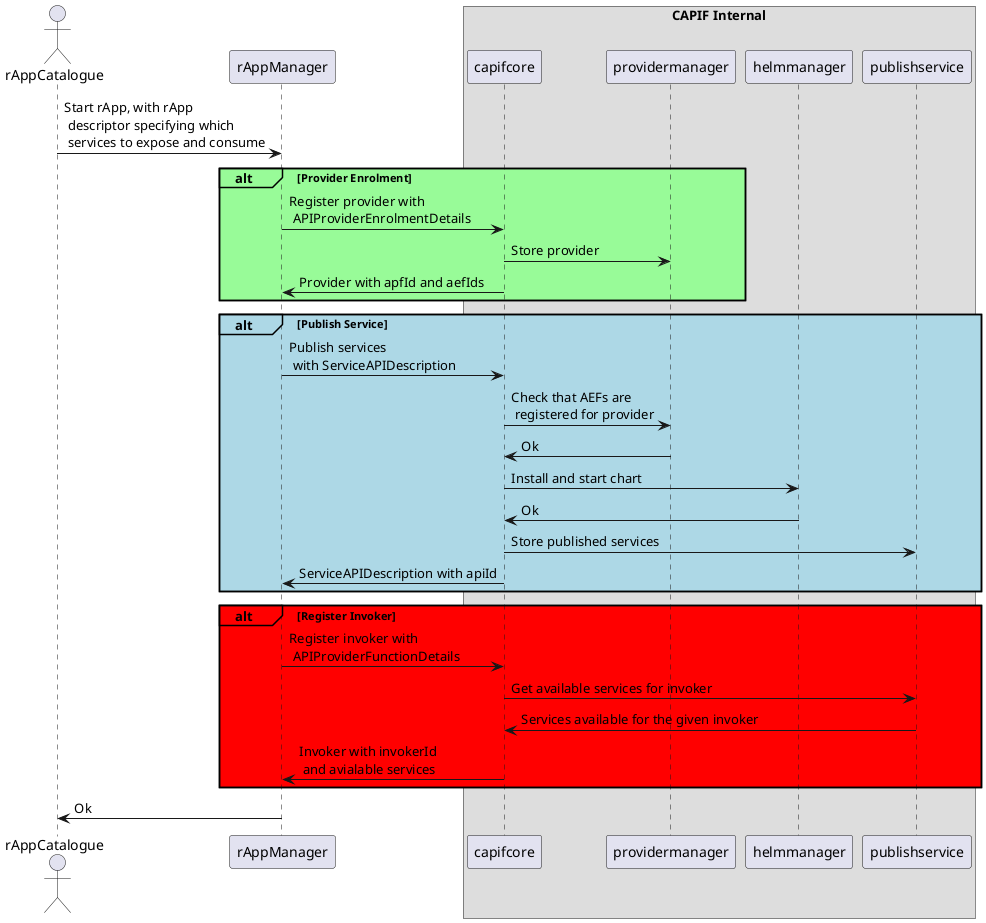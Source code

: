 @startuml Register Provider
actor rAppCatalogue
participant rAppManager
box "CAPIF Internal"
participant capifcore
participant providermanager
participant helmmanager
participant publishservice
end box

rAppCatalogue->rAppManager: Start rApp, with rApp\n descriptor specifying which\n services to expose and consume
alt#paleGreen #paleGreen Provider Enrolment
    rAppManager->capifcore: Register provider with\n APIProviderEnrolmentDetails
    capifcore->providermanager:Store provider
    capifcore->rAppManager: Provider with apfId and aefIds
end
alt#LightBlue #LightBlue Publish Service
    rAppManager->capifcore: Publish services\n with ServiceAPIDescription
    capifcore->providermanager: Check that AEFs are\n registered for provider
    providermanager->capifcore: Ok
    capifcore->helmmanager: Install and start chart
    helmmanager->capifcore: Ok
    capifcore->publishservice: Store published services
    capifcore->rAppManager: ServiceAPIDescription with apiId
end
alt#Red #Red Register Invoker
    rAppManager->capifcore: Register invoker with\n APIProviderFunctionDetails
    capifcore->publishservice:Get available services for invoker
    publishservice->capifcore: Services available for the given invoker
    capifcore->rAppManager: Invoker with invokerId\n and avialable services
end
rAppManager->rAppCatalogue: Ok

@enduml
